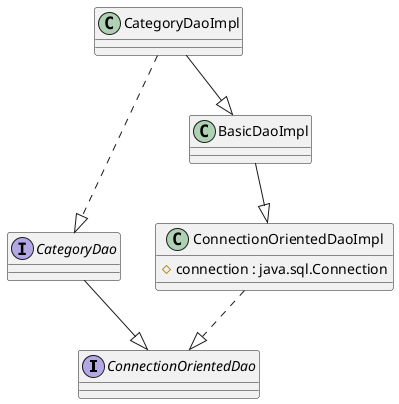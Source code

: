 @startuml CategoryDao

interface ConnectionOrientedDao
interface CategoryDao

class ConnectionOrientedDaoImpl {
 # connection : java.sql.Connection
}

class BasicDaoImpl

CategoryDao --|> ConnectionOrientedDao

ConnectionOrientedDaoImpl ..|> ConnectionOrientedDao
BasicDaoImpl --|> ConnectionOrientedDaoImpl

class CategoryDaoImpl
CategoryDaoImpl ..|> CategoryDao
CategoryDaoImpl --|> BasicDaoImpl

@enduml
